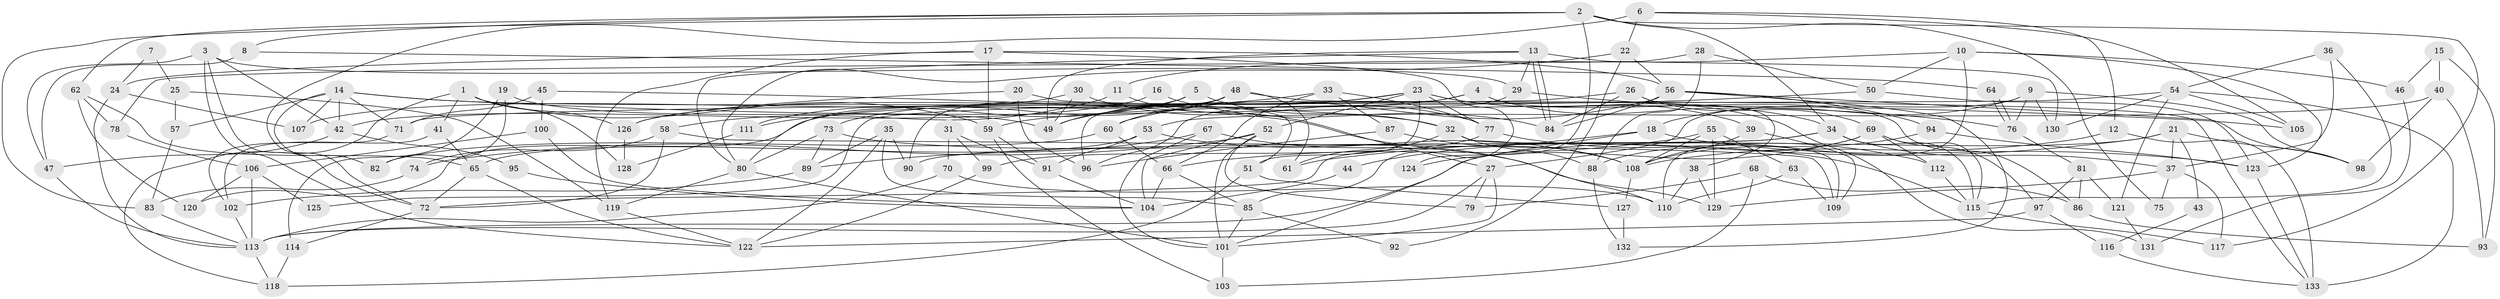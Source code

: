// Generated by graph-tools (version 1.1) at 2025/26/03/09/25 03:26:12]
// undirected, 133 vertices, 266 edges
graph export_dot {
graph [start="1"]
  node [color=gray90,style=filled];
  1;
  2;
  3;
  4;
  5;
  6;
  7;
  8;
  9;
  10;
  11;
  12;
  13;
  14;
  15;
  16;
  17;
  18;
  19;
  20;
  21;
  22;
  23;
  24;
  25;
  26;
  27;
  28;
  29;
  30;
  31;
  32;
  33;
  34;
  35;
  36;
  37;
  38;
  39;
  40;
  41;
  42;
  43;
  44;
  45;
  46;
  47;
  48;
  49;
  50;
  51;
  52;
  53;
  54;
  55;
  56;
  57;
  58;
  59;
  60;
  61;
  62;
  63;
  64;
  65;
  66;
  67;
  68;
  69;
  70;
  71;
  72;
  73;
  74;
  75;
  76;
  77;
  78;
  79;
  80;
  81;
  82;
  83;
  84;
  85;
  86;
  87;
  88;
  89;
  90;
  91;
  92;
  93;
  94;
  95;
  96;
  97;
  98;
  99;
  100;
  101;
  102;
  103;
  104;
  105;
  106;
  107;
  108;
  109;
  110;
  111;
  112;
  113;
  114;
  115;
  116;
  117;
  118;
  119;
  120;
  121;
  122;
  123;
  124;
  125;
  126;
  127;
  128;
  129;
  130;
  131;
  132;
  133;
  1 -- 59;
  1 -- 41;
  1 -- 118;
  1 -- 126;
  1 -- 128;
  2 -- 117;
  2 -- 34;
  2 -- 8;
  2 -- 62;
  2 -- 75;
  2 -- 83;
  2 -- 124;
  3 -- 42;
  3 -- 29;
  3 -- 47;
  3 -- 72;
  3 -- 122;
  4 -- 86;
  4 -- 34;
  4 -- 96;
  4 -- 126;
  5 -- 49;
  5 -- 32;
  5 -- 111;
  6 -- 72;
  6 -- 22;
  6 -- 12;
  6 -- 105;
  7 -- 24;
  7 -- 25;
  8 -- 47;
  8 -- 64;
  9 -- 76;
  9 -- 98;
  9 -- 18;
  9 -- 27;
  9 -- 130;
  10 -- 123;
  10 -- 110;
  10 -- 11;
  10 -- 46;
  10 -- 50;
  11 -- 27;
  11 -- 58;
  12 -- 108;
  12 -- 133;
  13 -- 130;
  13 -- 84;
  13 -- 84;
  13 -- 29;
  13 -- 49;
  13 -- 80;
  14 -- 107;
  14 -- 71;
  14 -- 32;
  14 -- 42;
  14 -- 57;
  14 -- 82;
  14 -- 105;
  15 -- 93;
  15 -- 46;
  15 -- 40;
  16 -- 84;
  16 -- 42;
  17 -- 85;
  17 -- 59;
  17 -- 24;
  17 -- 56;
  17 -- 119;
  18 -- 101;
  18 -- 44;
  18 -- 123;
  19 -- 49;
  19 -- 82;
  19 -- 114;
  20 -- 126;
  20 -- 51;
  20 -- 96;
  21 -- 37;
  21 -- 61;
  21 -- 43;
  21 -- 98;
  21 -- 113;
  22 -- 56;
  22 -- 80;
  22 -- 92;
  23 -- 51;
  23 -- 52;
  23 -- 39;
  23 -- 49;
  23 -- 77;
  23 -- 120;
  23 -- 131;
  24 -- 113;
  24 -- 107;
  25 -- 119;
  25 -- 57;
  26 -- 69;
  26 -- 84;
  26 -- 38;
  26 -- 125;
  27 -- 113;
  27 -- 79;
  27 -- 101;
  28 -- 50;
  28 -- 78;
  28 -- 88;
  29 -- 96;
  29 -- 76;
  30 -- 49;
  30 -- 77;
  30 -- 107;
  31 -- 99;
  31 -- 70;
  31 -- 91;
  32 -- 109;
  32 -- 61;
  32 -- 88;
  33 -- 77;
  33 -- 111;
  33 -- 66;
  33 -- 87;
  34 -- 115;
  34 -- 72;
  34 -- 37;
  34 -- 90;
  35 -- 90;
  35 -- 122;
  35 -- 85;
  35 -- 89;
  36 -- 54;
  36 -- 37;
  36 -- 115;
  37 -- 129;
  37 -- 75;
  37 -- 117;
  38 -- 129;
  38 -- 110;
  39 -- 109;
  39 -- 108;
  40 -- 98;
  40 -- 53;
  40 -- 93;
  41 -- 102;
  41 -- 65;
  42 -- 47;
  42 -- 95;
  43 -- 116;
  44 -- 104;
  45 -- 71;
  45 -- 100;
  45 -- 110;
  46 -- 131;
  47 -- 113;
  48 -- 133;
  48 -- 80;
  48 -- 60;
  48 -- 61;
  48 -- 73;
  48 -- 90;
  50 -- 123;
  50 -- 59;
  51 -- 118;
  51 -- 127;
  52 -- 101;
  52 -- 104;
  52 -- 74;
  52 -- 79;
  53 -- 108;
  53 -- 65;
  53 -- 91;
  54 -- 105;
  54 -- 133;
  54 -- 71;
  54 -- 121;
  54 -- 130;
  55 -- 66;
  55 -- 108;
  55 -- 63;
  55 -- 129;
  56 -- 60;
  56 -- 84;
  56 -- 94;
  56 -- 98;
  56 -- 132;
  57 -- 83;
  58 -- 74;
  58 -- 72;
  58 -- 109;
  59 -- 91;
  59 -- 103;
  60 -- 66;
  60 -- 82;
  62 -- 65;
  62 -- 78;
  62 -- 120;
  63 -- 110;
  63 -- 109;
  64 -- 76;
  64 -- 76;
  65 -- 72;
  65 -- 122;
  66 -- 85;
  66 -- 104;
  67 -- 89;
  67 -- 101;
  67 -- 129;
  68 -- 103;
  68 -- 79;
  68 -- 86;
  69 -- 88;
  69 -- 115;
  69 -- 97;
  69 -- 112;
  69 -- 124;
  70 -- 113;
  70 -- 110;
  71 -- 102;
  72 -- 114;
  73 -- 80;
  73 -- 89;
  73 -- 115;
  74 -- 83;
  76 -- 81;
  77 -- 112;
  77 -- 99;
  78 -- 106;
  80 -- 119;
  80 -- 101;
  81 -- 97;
  81 -- 86;
  81 -- 121;
  83 -- 113;
  85 -- 101;
  85 -- 92;
  86 -- 93;
  87 -- 96;
  87 -- 108;
  88 -- 132;
  89 -- 102;
  91 -- 104;
  94 -- 108;
  94 -- 123;
  95 -- 104;
  97 -- 122;
  97 -- 116;
  99 -- 122;
  100 -- 104;
  100 -- 106;
  101 -- 103;
  102 -- 113;
  106 -- 113;
  106 -- 120;
  106 -- 125;
  108 -- 127;
  111 -- 128;
  112 -- 115;
  113 -- 118;
  114 -- 118;
  115 -- 117;
  116 -- 133;
  119 -- 122;
  121 -- 131;
  123 -- 133;
  126 -- 128;
  127 -- 132;
}
